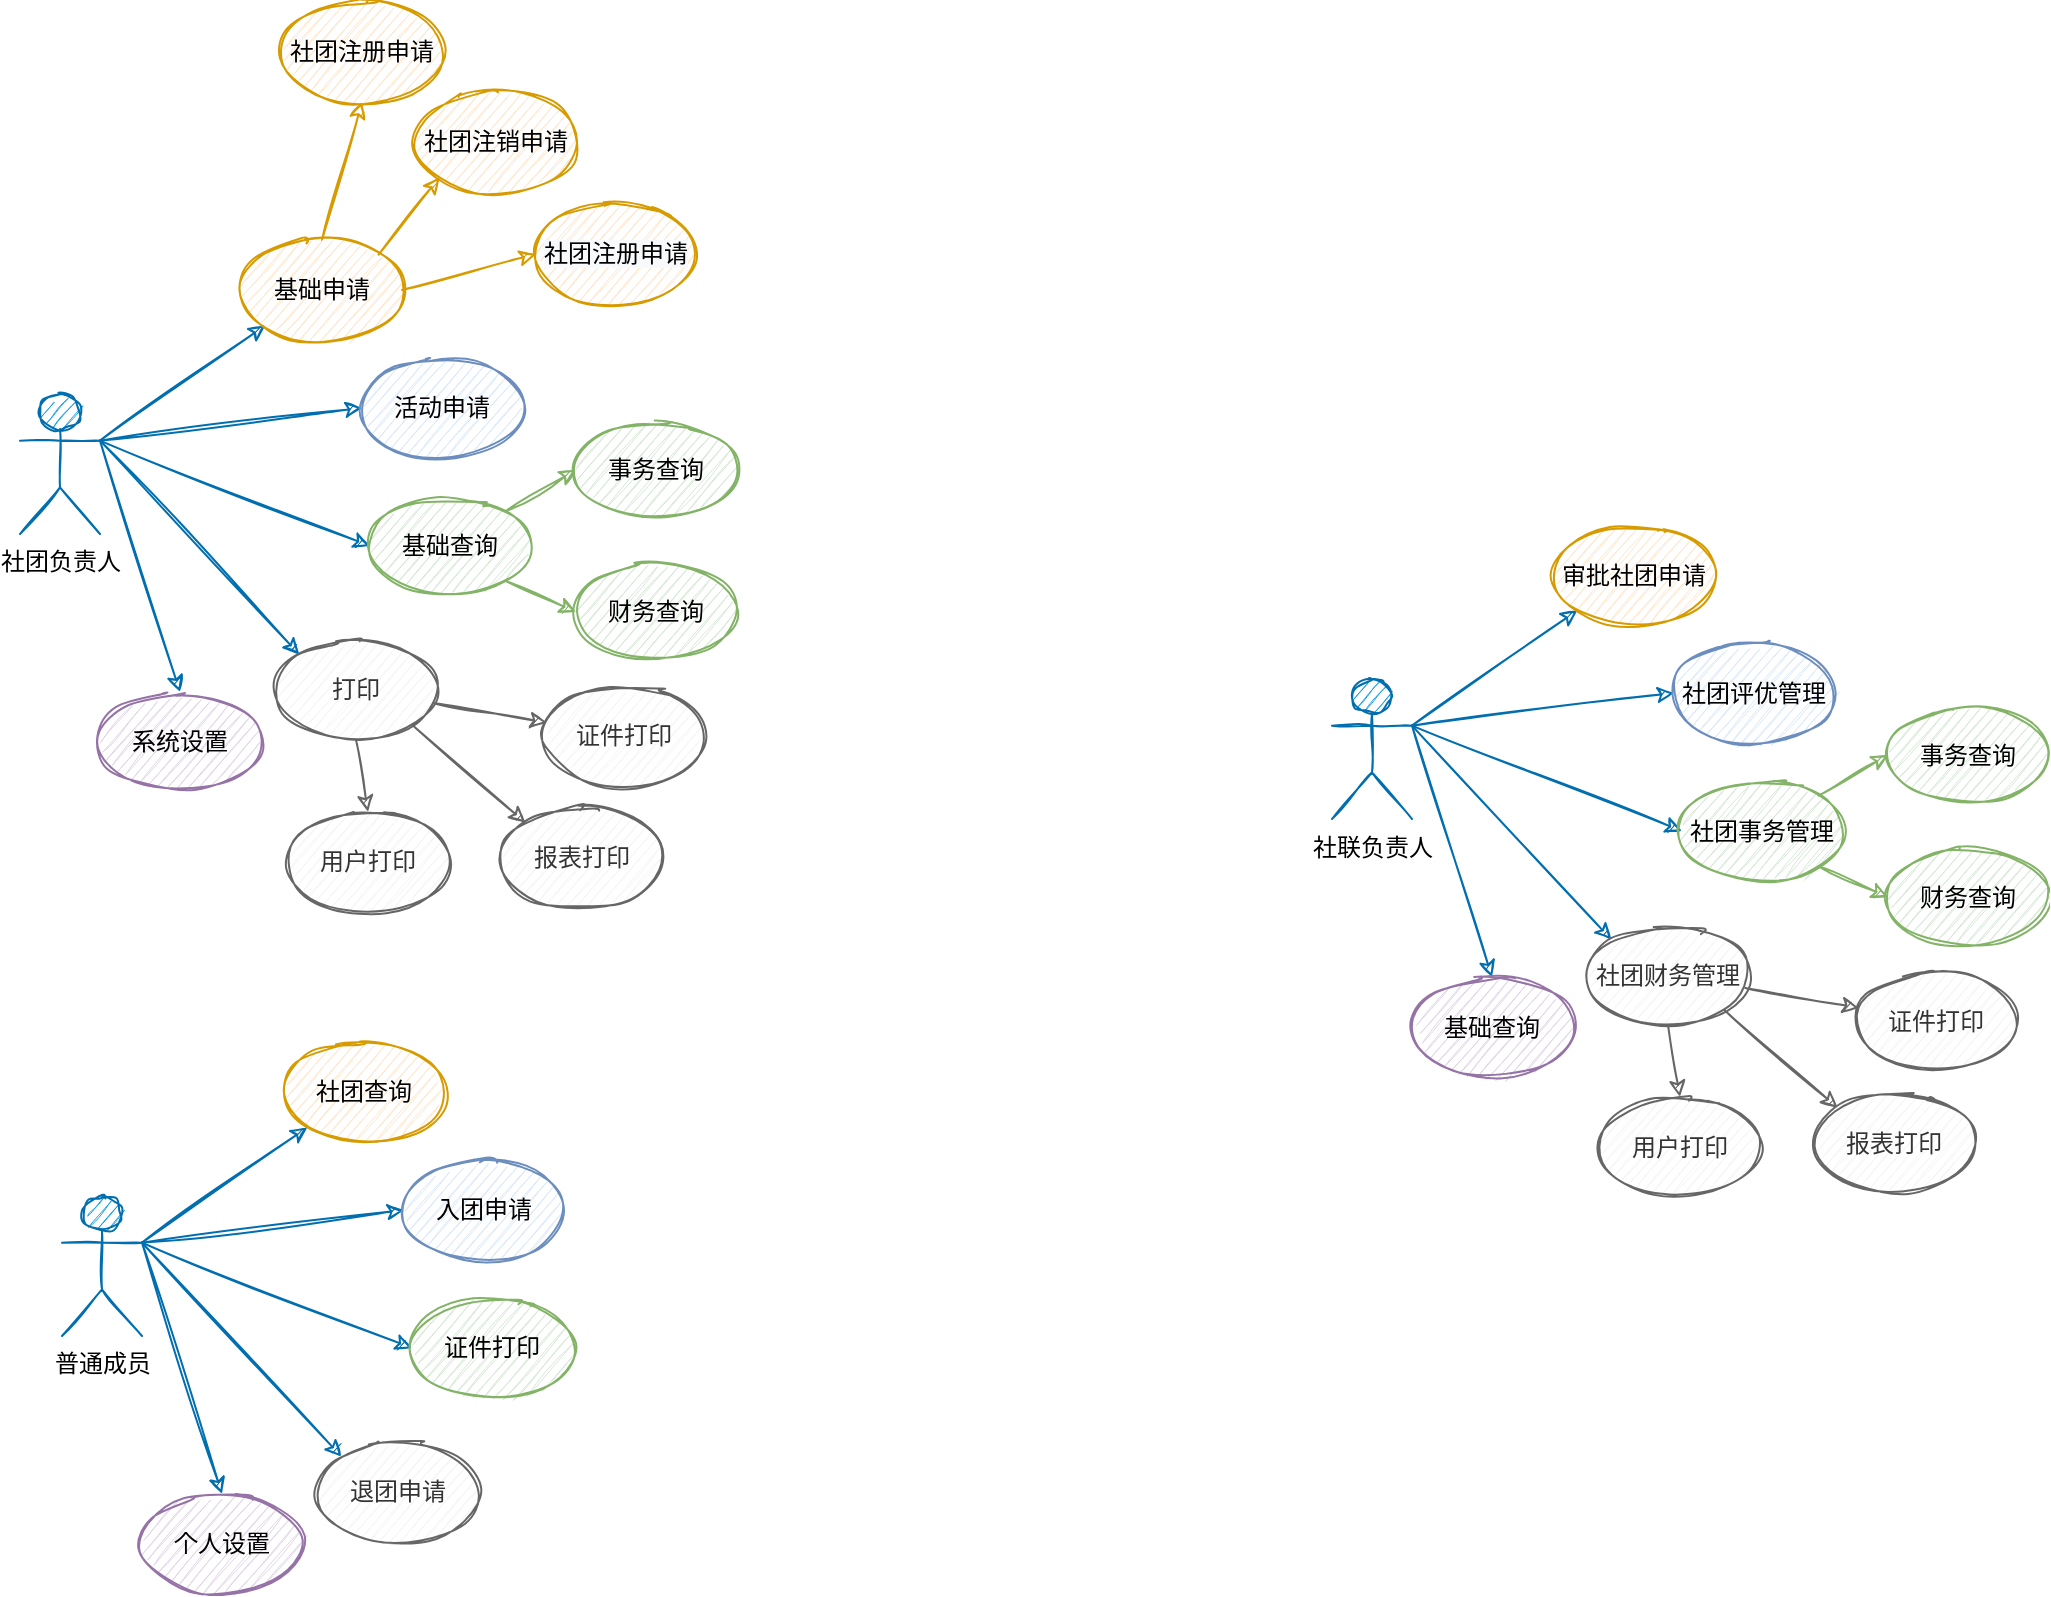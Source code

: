 <mxfile version="15.9.6" type="github">
  <diagram id="XmaePNVC8Tc7l9KdzcP_" name="第 1 页">
    <mxGraphModel dx="1185" dy="628" grid="0" gridSize="10" guides="1" tooltips="1" connect="1" arrows="1" fold="1" page="1" pageScale="1" pageWidth="827" pageHeight="1169" math="0" shadow="0">
      <root>
        <mxCell id="0" />
        <mxCell id="1" parent="0" />
        <mxCell id="C5ShttV1l2_Xfbe3Vpar-7" style="rounded=0;orthogonalLoop=1;jettySize=auto;html=1;exitX=1;exitY=0.333;exitDx=0;exitDy=0;exitPerimeter=0;entryX=0;entryY=1;entryDx=0;entryDy=0;sketch=1;fillColor=#1ba1e2;strokeColor=#006EAF;" edge="1" parent="1" source="C5ShttV1l2_Xfbe3Vpar-1" target="C5ShttV1l2_Xfbe3Vpar-3">
          <mxGeometry relative="1" as="geometry" />
        </mxCell>
        <mxCell id="C5ShttV1l2_Xfbe3Vpar-8" style="edgeStyle=none;rounded=0;orthogonalLoop=1;jettySize=auto;html=1;exitX=1;exitY=0.333;exitDx=0;exitDy=0;exitPerimeter=0;entryX=0;entryY=0.5;entryDx=0;entryDy=0;sketch=1;fillColor=#1ba1e2;strokeColor=#006EAF;" edge="1" parent="1" source="C5ShttV1l2_Xfbe3Vpar-1" target="C5ShttV1l2_Xfbe3Vpar-5">
          <mxGeometry relative="1" as="geometry" />
        </mxCell>
        <mxCell id="C5ShttV1l2_Xfbe3Vpar-9" style="edgeStyle=none;rounded=0;orthogonalLoop=1;jettySize=auto;html=1;exitX=1;exitY=0.333;exitDx=0;exitDy=0;exitPerimeter=0;entryX=0.5;entryY=0;entryDx=0;entryDy=0;sketch=1;fillColor=#1ba1e2;strokeColor=#006EAF;" edge="1" parent="1" source="C5ShttV1l2_Xfbe3Vpar-1" target="C5ShttV1l2_Xfbe3Vpar-6">
          <mxGeometry relative="1" as="geometry" />
        </mxCell>
        <mxCell id="C5ShttV1l2_Xfbe3Vpar-14" style="edgeStyle=none;rounded=0;orthogonalLoop=1;jettySize=auto;html=1;exitX=1;exitY=0.333;exitDx=0;exitDy=0;exitPerimeter=0;entryX=0;entryY=0.5;entryDx=0;entryDy=0;sketch=1;fillColor=#1ba1e2;strokeColor=#006EAF;" edge="1" parent="1" source="C5ShttV1l2_Xfbe3Vpar-1" target="C5ShttV1l2_Xfbe3Vpar-12">
          <mxGeometry relative="1" as="geometry" />
        </mxCell>
        <mxCell id="C5ShttV1l2_Xfbe3Vpar-27" style="edgeStyle=none;rounded=0;orthogonalLoop=1;jettySize=auto;html=1;exitX=1;exitY=0.333;exitDx=0;exitDy=0;exitPerimeter=0;entryX=0;entryY=0;entryDx=0;entryDy=0;sketch=1;fillColor=#1ba1e2;strokeColor=#006EAF;" edge="1" parent="1" source="C5ShttV1l2_Xfbe3Vpar-1" target="C5ShttV1l2_Xfbe3Vpar-26">
          <mxGeometry relative="1" as="geometry" />
        </mxCell>
        <mxCell id="C5ShttV1l2_Xfbe3Vpar-1" value="&lt;font color=&quot;#000000&quot;&gt;社团负责人&lt;/font&gt;" style="shape=umlActor;verticalLabelPosition=bottom;verticalAlign=top;html=1;outlineConnect=0;sketch=1;fillColor=#1ba1e2;fontColor=#ffffff;strokeColor=#006EAF;" vertex="1" parent="1">
          <mxGeometry x="262" y="394" width="40" height="70" as="geometry" />
        </mxCell>
        <mxCell id="C5ShttV1l2_Xfbe3Vpar-19" style="edgeStyle=none;rounded=0;orthogonalLoop=1;jettySize=auto;html=1;exitX=0.5;exitY=0;exitDx=0;exitDy=0;entryX=0.5;entryY=1;entryDx=0;entryDy=0;sketch=1;fillColor=#ffe6cc;strokeColor=#d79b00;" edge="1" parent="1" source="C5ShttV1l2_Xfbe3Vpar-3" target="C5ShttV1l2_Xfbe3Vpar-16">
          <mxGeometry relative="1" as="geometry" />
        </mxCell>
        <mxCell id="C5ShttV1l2_Xfbe3Vpar-20" style="edgeStyle=none;rounded=0;orthogonalLoop=1;jettySize=auto;html=1;exitX=1;exitY=0;exitDx=0;exitDy=0;entryX=0;entryY=1;entryDx=0;entryDy=0;sketch=1;fillColor=#ffe6cc;strokeColor=#d79b00;" edge="1" parent="1" source="C5ShttV1l2_Xfbe3Vpar-3" target="C5ShttV1l2_Xfbe3Vpar-17">
          <mxGeometry relative="1" as="geometry" />
        </mxCell>
        <mxCell id="C5ShttV1l2_Xfbe3Vpar-21" style="edgeStyle=none;rounded=0;orthogonalLoop=1;jettySize=auto;html=1;exitX=1;exitY=0.5;exitDx=0;exitDy=0;entryX=0;entryY=0.5;entryDx=0;entryDy=0;sketch=1;fillColor=#ffe6cc;strokeColor=#d79b00;" edge="1" parent="1" source="C5ShttV1l2_Xfbe3Vpar-3" target="C5ShttV1l2_Xfbe3Vpar-18">
          <mxGeometry relative="1" as="geometry" />
        </mxCell>
        <mxCell id="C5ShttV1l2_Xfbe3Vpar-3" value="基础申请" style="ellipse;whiteSpace=wrap;html=1;sketch=1;fillColor=#ffe6cc;strokeColor=#d79b00;" vertex="1" parent="1">
          <mxGeometry x="373" y="317" width="80" height="50" as="geometry" />
        </mxCell>
        <mxCell id="C5ShttV1l2_Xfbe3Vpar-24" style="edgeStyle=none;rounded=0;orthogonalLoop=1;jettySize=auto;html=1;exitX=1;exitY=0;exitDx=0;exitDy=0;entryX=0;entryY=0.5;entryDx=0;entryDy=0;sketch=1;fillColor=#d5e8d4;strokeColor=#82b366;" edge="1" parent="1" source="C5ShttV1l2_Xfbe3Vpar-5" target="C5ShttV1l2_Xfbe3Vpar-22">
          <mxGeometry relative="1" as="geometry" />
        </mxCell>
        <mxCell id="C5ShttV1l2_Xfbe3Vpar-25" style="edgeStyle=none;rounded=0;orthogonalLoop=1;jettySize=auto;html=1;exitX=1;exitY=1;exitDx=0;exitDy=0;entryX=0;entryY=0.5;entryDx=0;entryDy=0;sketch=1;fillColor=#d5e8d4;strokeColor=#82b366;" edge="1" parent="1" source="C5ShttV1l2_Xfbe3Vpar-5" target="C5ShttV1l2_Xfbe3Vpar-23">
          <mxGeometry relative="1" as="geometry" />
        </mxCell>
        <mxCell id="C5ShttV1l2_Xfbe3Vpar-5" value="基础查询" style="ellipse;whiteSpace=wrap;html=1;sketch=1;fillColor=#d5e8d4;strokeColor=#82b366;" vertex="1" parent="1">
          <mxGeometry x="437" y="445" width="80" height="50" as="geometry" />
        </mxCell>
        <mxCell id="C5ShttV1l2_Xfbe3Vpar-6" value="系统设置" style="ellipse;whiteSpace=wrap;html=1;sketch=1;fillColor=#e1d5e7;strokeColor=#9673a6;" vertex="1" parent="1">
          <mxGeometry x="302" y="543" width="80" height="50" as="geometry" />
        </mxCell>
        <mxCell id="C5ShttV1l2_Xfbe3Vpar-12" value="活动申请" style="ellipse;whiteSpace=wrap;html=1;sketch=1;fillColor=#dae8fc;strokeColor=#6c8ebf;" vertex="1" parent="1">
          <mxGeometry x="433" y="376" width="80" height="50" as="geometry" />
        </mxCell>
        <mxCell id="C5ShttV1l2_Xfbe3Vpar-16" value="社团注册申请" style="ellipse;whiteSpace=wrap;html=1;sketch=1;fillColor=#ffe6cc;strokeColor=#d79b00;" vertex="1" parent="1">
          <mxGeometry x="393" y="198" width="80" height="50" as="geometry" />
        </mxCell>
        <mxCell id="C5ShttV1l2_Xfbe3Vpar-17" value="社团注销申请" style="ellipse;whiteSpace=wrap;html=1;sketch=1;fillColor=#ffe6cc;strokeColor=#d79b00;" vertex="1" parent="1">
          <mxGeometry x="460" y="243" width="80" height="50" as="geometry" />
        </mxCell>
        <mxCell id="C5ShttV1l2_Xfbe3Vpar-18" value="&#xa;&#xa;&lt;span style=&quot;color: rgb(0, 0, 0); font-family: helvetica; font-size: 12px; font-style: normal; font-weight: 400; letter-spacing: normal; text-align: center; text-indent: 0px; text-transform: none; word-spacing: 0px; background-color: rgb(248, 249, 250); display: inline; float: none;&quot;&gt;社团注册申请&lt;/span&gt;&#xa;&#xa;" style="ellipse;whiteSpace=wrap;html=1;sketch=1;fillColor=#ffe6cc;strokeColor=#d79b00;" vertex="1" parent="1">
          <mxGeometry x="520" y="299" width="80" height="50" as="geometry" />
        </mxCell>
        <mxCell id="C5ShttV1l2_Xfbe3Vpar-22" value="事务查询" style="ellipse;whiteSpace=wrap;html=1;sketch=1;fillColor=#d5e8d4;strokeColor=#82b366;" vertex="1" parent="1">
          <mxGeometry x="540" y="407" width="80" height="50" as="geometry" />
        </mxCell>
        <mxCell id="C5ShttV1l2_Xfbe3Vpar-23" value="财务查询" style="ellipse;whiteSpace=wrap;html=1;sketch=1;fillColor=#d5e8d4;strokeColor=#82b366;" vertex="1" parent="1">
          <mxGeometry x="540" y="478" width="80" height="50" as="geometry" />
        </mxCell>
        <mxCell id="C5ShttV1l2_Xfbe3Vpar-30" value="" style="edgeStyle=none;rounded=0;orthogonalLoop=1;jettySize=auto;html=1;sketch=1;fillColor=#f5f5f5;strokeColor=#666666;" edge="1" parent="1" source="C5ShttV1l2_Xfbe3Vpar-26" target="C5ShttV1l2_Xfbe3Vpar-28">
          <mxGeometry relative="1" as="geometry" />
        </mxCell>
        <mxCell id="C5ShttV1l2_Xfbe3Vpar-31" style="edgeStyle=none;rounded=0;orthogonalLoop=1;jettySize=auto;html=1;exitX=0.5;exitY=1;exitDx=0;exitDy=0;entryX=0.5;entryY=0;entryDx=0;entryDy=0;sketch=1;fillColor=#f5f5f5;strokeColor=#666666;" edge="1" parent="1" source="C5ShttV1l2_Xfbe3Vpar-26" target="C5ShttV1l2_Xfbe3Vpar-29">
          <mxGeometry relative="1" as="geometry" />
        </mxCell>
        <mxCell id="C5ShttV1l2_Xfbe3Vpar-33" style="edgeStyle=none;rounded=0;orthogonalLoop=1;jettySize=auto;html=1;exitX=1;exitY=1;exitDx=0;exitDy=0;entryX=0;entryY=0;entryDx=0;entryDy=0;sketch=1;fillColor=#f5f5f5;strokeColor=#666666;" edge="1" parent="1" source="C5ShttV1l2_Xfbe3Vpar-26" target="C5ShttV1l2_Xfbe3Vpar-32">
          <mxGeometry relative="1" as="geometry" />
        </mxCell>
        <mxCell id="C5ShttV1l2_Xfbe3Vpar-26" value="打印" style="ellipse;whiteSpace=wrap;html=1;sketch=1;fillColor=#f5f5f5;fontColor=#333333;strokeColor=#666666;" vertex="1" parent="1">
          <mxGeometry x="390" y="517" width="80" height="50" as="geometry" />
        </mxCell>
        <mxCell id="C5ShttV1l2_Xfbe3Vpar-28" value="证件打印" style="ellipse;whiteSpace=wrap;html=1;sketch=1;fillColor=#f5f5f5;fontColor=#333333;strokeColor=#666666;" vertex="1" parent="1">
          <mxGeometry x="524" y="540" width="80" height="50" as="geometry" />
        </mxCell>
        <mxCell id="C5ShttV1l2_Xfbe3Vpar-29" value="用户打印" style="ellipse;whiteSpace=wrap;html=1;sketch=1;fillColor=#f5f5f5;fontColor=#333333;strokeColor=#666666;" vertex="1" parent="1">
          <mxGeometry x="396" y="603" width="80" height="50" as="geometry" />
        </mxCell>
        <mxCell id="C5ShttV1l2_Xfbe3Vpar-32" value="报表打印" style="ellipse;whiteSpace=wrap;html=1;sketch=1;fillColor=#f5f5f5;fontColor=#333333;strokeColor=#666666;" vertex="1" parent="1">
          <mxGeometry x="503" y="601" width="80" height="50" as="geometry" />
        </mxCell>
        <mxCell id="C5ShttV1l2_Xfbe3Vpar-37" style="rounded=0;orthogonalLoop=1;jettySize=auto;html=1;exitX=1;exitY=0.333;exitDx=0;exitDy=0;exitPerimeter=0;entryX=0;entryY=1;entryDx=0;entryDy=0;sketch=1;fillColor=#1ba1e2;strokeColor=#006EAF;" edge="1" parent="1" source="C5ShttV1l2_Xfbe3Vpar-42" target="C5ShttV1l2_Xfbe3Vpar-43">
          <mxGeometry relative="1" as="geometry" />
        </mxCell>
        <mxCell id="C5ShttV1l2_Xfbe3Vpar-38" style="edgeStyle=none;rounded=0;orthogonalLoop=1;jettySize=auto;html=1;exitX=1;exitY=0.333;exitDx=0;exitDy=0;exitPerimeter=0;entryX=0;entryY=0.5;entryDx=0;entryDy=0;sketch=1;fillColor=#1ba1e2;strokeColor=#006EAF;" edge="1" parent="1" source="C5ShttV1l2_Xfbe3Vpar-42" target="C5ShttV1l2_Xfbe3Vpar-44">
          <mxGeometry relative="1" as="geometry" />
        </mxCell>
        <mxCell id="C5ShttV1l2_Xfbe3Vpar-39" style="edgeStyle=none;rounded=0;orthogonalLoop=1;jettySize=auto;html=1;exitX=1;exitY=0.333;exitDx=0;exitDy=0;exitPerimeter=0;entryX=0.5;entryY=0;entryDx=0;entryDy=0;sketch=1;fillColor=#1ba1e2;strokeColor=#006EAF;" edge="1" parent="1" source="C5ShttV1l2_Xfbe3Vpar-42" target="C5ShttV1l2_Xfbe3Vpar-45">
          <mxGeometry relative="1" as="geometry" />
        </mxCell>
        <mxCell id="C5ShttV1l2_Xfbe3Vpar-40" style="edgeStyle=none;rounded=0;orthogonalLoop=1;jettySize=auto;html=1;exitX=1;exitY=0.333;exitDx=0;exitDy=0;exitPerimeter=0;entryX=0;entryY=0.5;entryDx=0;entryDy=0;sketch=1;fillColor=#1ba1e2;strokeColor=#006EAF;" edge="1" parent="1" source="C5ShttV1l2_Xfbe3Vpar-42" target="C5ShttV1l2_Xfbe3Vpar-46">
          <mxGeometry relative="1" as="geometry" />
        </mxCell>
        <mxCell id="C5ShttV1l2_Xfbe3Vpar-41" style="edgeStyle=none;rounded=0;orthogonalLoop=1;jettySize=auto;html=1;exitX=1;exitY=0.333;exitDx=0;exitDy=0;exitPerimeter=0;entryX=0;entryY=0;entryDx=0;entryDy=0;sketch=1;fillColor=#1ba1e2;strokeColor=#006EAF;" edge="1" parent="1" source="C5ShttV1l2_Xfbe3Vpar-42" target="C5ShttV1l2_Xfbe3Vpar-47">
          <mxGeometry relative="1" as="geometry" />
        </mxCell>
        <mxCell id="C5ShttV1l2_Xfbe3Vpar-42" value="&lt;font color=&quot;#000000&quot;&gt;普通成员&lt;/font&gt;" style="shape=umlActor;verticalLabelPosition=bottom;verticalAlign=top;html=1;outlineConnect=0;sketch=1;fillColor=#1ba1e2;fontColor=#ffffff;strokeColor=#006EAF;" vertex="1" parent="1">
          <mxGeometry x="283" y="795" width="40" height="70" as="geometry" />
        </mxCell>
        <mxCell id="C5ShttV1l2_Xfbe3Vpar-43" value="社团查询" style="ellipse;whiteSpace=wrap;html=1;sketch=1;fillColor=#ffe6cc;strokeColor=#d79b00;" vertex="1" parent="1">
          <mxGeometry x="394" y="718" width="80" height="50" as="geometry" />
        </mxCell>
        <mxCell id="C5ShttV1l2_Xfbe3Vpar-44" value="证件打印" style="ellipse;whiteSpace=wrap;html=1;sketch=1;fillColor=#d5e8d4;strokeColor=#82b366;" vertex="1" parent="1">
          <mxGeometry x="458" y="846" width="80" height="50" as="geometry" />
        </mxCell>
        <mxCell id="C5ShttV1l2_Xfbe3Vpar-45" value="个人设置" style="ellipse;whiteSpace=wrap;html=1;sketch=1;fillColor=#e1d5e7;strokeColor=#9673a6;" vertex="1" parent="1">
          <mxGeometry x="323" y="944" width="80" height="50" as="geometry" />
        </mxCell>
        <mxCell id="C5ShttV1l2_Xfbe3Vpar-46" value="入团申请" style="ellipse;whiteSpace=wrap;html=1;sketch=1;fillColor=#dae8fc;strokeColor=#6c8ebf;" vertex="1" parent="1">
          <mxGeometry x="454" y="777" width="80" height="50" as="geometry" />
        </mxCell>
        <mxCell id="C5ShttV1l2_Xfbe3Vpar-47" value="退团申请" style="ellipse;whiteSpace=wrap;html=1;sketch=1;fillColor=#f5f5f5;fontColor=#333333;strokeColor=#666666;" vertex="1" parent="1">
          <mxGeometry x="411" y="918" width="80" height="50" as="geometry" />
        </mxCell>
        <mxCell id="C5ShttV1l2_Xfbe3Vpar-49" style="rounded=0;orthogonalLoop=1;jettySize=auto;html=1;exitX=1;exitY=0.333;exitDx=0;exitDy=0;exitPerimeter=0;entryX=0;entryY=1;entryDx=0;entryDy=0;sketch=1;fillColor=#1ba1e2;strokeColor=#006EAF;" edge="1" parent="1" source="C5ShttV1l2_Xfbe3Vpar-54" target="C5ShttV1l2_Xfbe3Vpar-58">
          <mxGeometry relative="1" as="geometry" />
        </mxCell>
        <mxCell id="C5ShttV1l2_Xfbe3Vpar-50" style="edgeStyle=none;rounded=0;orthogonalLoop=1;jettySize=auto;html=1;exitX=1;exitY=0.333;exitDx=0;exitDy=0;exitPerimeter=0;entryX=0;entryY=0.5;entryDx=0;entryDy=0;sketch=1;fillColor=#1ba1e2;strokeColor=#006EAF;" edge="1" parent="1" source="C5ShttV1l2_Xfbe3Vpar-54" target="C5ShttV1l2_Xfbe3Vpar-61">
          <mxGeometry relative="1" as="geometry" />
        </mxCell>
        <mxCell id="C5ShttV1l2_Xfbe3Vpar-51" style="edgeStyle=none;rounded=0;orthogonalLoop=1;jettySize=auto;html=1;exitX=1;exitY=0.333;exitDx=0;exitDy=0;exitPerimeter=0;entryX=0.5;entryY=0;entryDx=0;entryDy=0;sketch=1;fillColor=#1ba1e2;strokeColor=#006EAF;" edge="1" parent="1" source="C5ShttV1l2_Xfbe3Vpar-54" target="C5ShttV1l2_Xfbe3Vpar-62">
          <mxGeometry relative="1" as="geometry" />
        </mxCell>
        <mxCell id="C5ShttV1l2_Xfbe3Vpar-52" style="edgeStyle=none;rounded=0;orthogonalLoop=1;jettySize=auto;html=1;exitX=1;exitY=0.333;exitDx=0;exitDy=0;exitPerimeter=0;entryX=0;entryY=0.5;entryDx=0;entryDy=0;sketch=1;fillColor=#1ba1e2;strokeColor=#006EAF;" edge="1" parent="1" source="C5ShttV1l2_Xfbe3Vpar-54" target="C5ShttV1l2_Xfbe3Vpar-63">
          <mxGeometry relative="1" as="geometry" />
        </mxCell>
        <mxCell id="C5ShttV1l2_Xfbe3Vpar-53" style="edgeStyle=none;rounded=0;orthogonalLoop=1;jettySize=auto;html=1;exitX=1;exitY=0.333;exitDx=0;exitDy=0;exitPerimeter=0;entryX=0;entryY=0;entryDx=0;entryDy=0;sketch=1;fillColor=#1ba1e2;strokeColor=#006EAF;" edge="1" parent="1" source="C5ShttV1l2_Xfbe3Vpar-54" target="C5ShttV1l2_Xfbe3Vpar-72">
          <mxGeometry relative="1" as="geometry" />
        </mxCell>
        <mxCell id="C5ShttV1l2_Xfbe3Vpar-54" value="&lt;font color=&quot;#000000&quot;&gt;社联负责人&lt;/font&gt;" style="shape=umlActor;verticalLabelPosition=bottom;verticalAlign=top;html=1;outlineConnect=0;sketch=1;fillColor=#1ba1e2;fontColor=#ffffff;strokeColor=#006EAF;" vertex="1" parent="1">
          <mxGeometry x="918" y="536.5" width="40" height="70" as="geometry" />
        </mxCell>
        <mxCell id="C5ShttV1l2_Xfbe3Vpar-58" value="审批社团申请" style="ellipse;whiteSpace=wrap;html=1;sketch=1;fillColor=#ffe6cc;strokeColor=#d79b00;" vertex="1" parent="1">
          <mxGeometry x="1029" y="459.5" width="80" height="50" as="geometry" />
        </mxCell>
        <mxCell id="C5ShttV1l2_Xfbe3Vpar-59" style="edgeStyle=none;rounded=0;orthogonalLoop=1;jettySize=auto;html=1;exitX=1;exitY=0;exitDx=0;exitDy=0;entryX=0;entryY=0.5;entryDx=0;entryDy=0;sketch=1;fillColor=#d5e8d4;strokeColor=#82b366;" edge="1" parent="1" source="C5ShttV1l2_Xfbe3Vpar-61" target="C5ShttV1l2_Xfbe3Vpar-67">
          <mxGeometry relative="1" as="geometry" />
        </mxCell>
        <mxCell id="C5ShttV1l2_Xfbe3Vpar-60" style="edgeStyle=none;rounded=0;orthogonalLoop=1;jettySize=auto;html=1;exitX=1;exitY=1;exitDx=0;exitDy=0;entryX=0;entryY=0.5;entryDx=0;entryDy=0;sketch=1;fillColor=#d5e8d4;strokeColor=#82b366;" edge="1" parent="1" source="C5ShttV1l2_Xfbe3Vpar-61" target="C5ShttV1l2_Xfbe3Vpar-68">
          <mxGeometry relative="1" as="geometry" />
        </mxCell>
        <mxCell id="C5ShttV1l2_Xfbe3Vpar-61" value="社团事务管理" style="ellipse;whiteSpace=wrap;html=1;sketch=1;fillColor=#d5e8d4;strokeColor=#82b366;" vertex="1" parent="1">
          <mxGeometry x="1093" y="587.5" width="80" height="50" as="geometry" />
        </mxCell>
        <mxCell id="C5ShttV1l2_Xfbe3Vpar-62" value="基础查询" style="ellipse;whiteSpace=wrap;html=1;sketch=1;fillColor=#e1d5e7;strokeColor=#9673a6;" vertex="1" parent="1">
          <mxGeometry x="958" y="685.5" width="80" height="50" as="geometry" />
        </mxCell>
        <mxCell id="C5ShttV1l2_Xfbe3Vpar-63" value="社团评优管理" style="ellipse;whiteSpace=wrap;html=1;sketch=1;fillColor=#dae8fc;strokeColor=#6c8ebf;" vertex="1" parent="1">
          <mxGeometry x="1089" y="518.5" width="80" height="50" as="geometry" />
        </mxCell>
        <mxCell id="C5ShttV1l2_Xfbe3Vpar-67" value="事务查询" style="ellipse;whiteSpace=wrap;html=1;sketch=1;fillColor=#d5e8d4;strokeColor=#82b366;" vertex="1" parent="1">
          <mxGeometry x="1196" y="549.5" width="80" height="50" as="geometry" />
        </mxCell>
        <mxCell id="C5ShttV1l2_Xfbe3Vpar-68" value="财务查询" style="ellipse;whiteSpace=wrap;html=1;sketch=1;fillColor=#d5e8d4;strokeColor=#82b366;" vertex="1" parent="1">
          <mxGeometry x="1196" y="620.5" width="80" height="50" as="geometry" />
        </mxCell>
        <mxCell id="C5ShttV1l2_Xfbe3Vpar-69" value="" style="edgeStyle=none;rounded=0;orthogonalLoop=1;jettySize=auto;html=1;sketch=1;fillColor=#f5f5f5;strokeColor=#666666;" edge="1" parent="1" source="C5ShttV1l2_Xfbe3Vpar-72" target="C5ShttV1l2_Xfbe3Vpar-73">
          <mxGeometry relative="1" as="geometry" />
        </mxCell>
        <mxCell id="C5ShttV1l2_Xfbe3Vpar-70" style="edgeStyle=none;rounded=0;orthogonalLoop=1;jettySize=auto;html=1;exitX=0.5;exitY=1;exitDx=0;exitDy=0;entryX=0.5;entryY=0;entryDx=0;entryDy=0;sketch=1;fillColor=#f5f5f5;strokeColor=#666666;" edge="1" parent="1" source="C5ShttV1l2_Xfbe3Vpar-72" target="C5ShttV1l2_Xfbe3Vpar-74">
          <mxGeometry relative="1" as="geometry" />
        </mxCell>
        <mxCell id="C5ShttV1l2_Xfbe3Vpar-71" style="edgeStyle=none;rounded=0;orthogonalLoop=1;jettySize=auto;html=1;exitX=1;exitY=1;exitDx=0;exitDy=0;entryX=0;entryY=0;entryDx=0;entryDy=0;sketch=1;fillColor=#f5f5f5;strokeColor=#666666;" edge="1" parent="1" source="C5ShttV1l2_Xfbe3Vpar-72" target="C5ShttV1l2_Xfbe3Vpar-75">
          <mxGeometry relative="1" as="geometry" />
        </mxCell>
        <mxCell id="C5ShttV1l2_Xfbe3Vpar-72" value="社团财务管理" style="ellipse;whiteSpace=wrap;html=1;sketch=1;fillColor=#f5f5f5;fontColor=#333333;strokeColor=#666666;" vertex="1" parent="1">
          <mxGeometry x="1046" y="659.5" width="80" height="50" as="geometry" />
        </mxCell>
        <mxCell id="C5ShttV1l2_Xfbe3Vpar-73" value="证件打印" style="ellipse;whiteSpace=wrap;html=1;sketch=1;fillColor=#f5f5f5;fontColor=#333333;strokeColor=#666666;" vertex="1" parent="1">
          <mxGeometry x="1180" y="682.5" width="80" height="50" as="geometry" />
        </mxCell>
        <mxCell id="C5ShttV1l2_Xfbe3Vpar-74" value="用户打印" style="ellipse;whiteSpace=wrap;html=1;sketch=1;fillColor=#f5f5f5;fontColor=#333333;strokeColor=#666666;" vertex="1" parent="1">
          <mxGeometry x="1052" y="745.5" width="80" height="50" as="geometry" />
        </mxCell>
        <mxCell id="C5ShttV1l2_Xfbe3Vpar-75" value="报表打印" style="ellipse;whiteSpace=wrap;html=1;sketch=1;fillColor=#f5f5f5;fontColor=#333333;strokeColor=#666666;" vertex="1" parent="1">
          <mxGeometry x="1159" y="743.5" width="80" height="50" as="geometry" />
        </mxCell>
      </root>
    </mxGraphModel>
  </diagram>
</mxfile>
